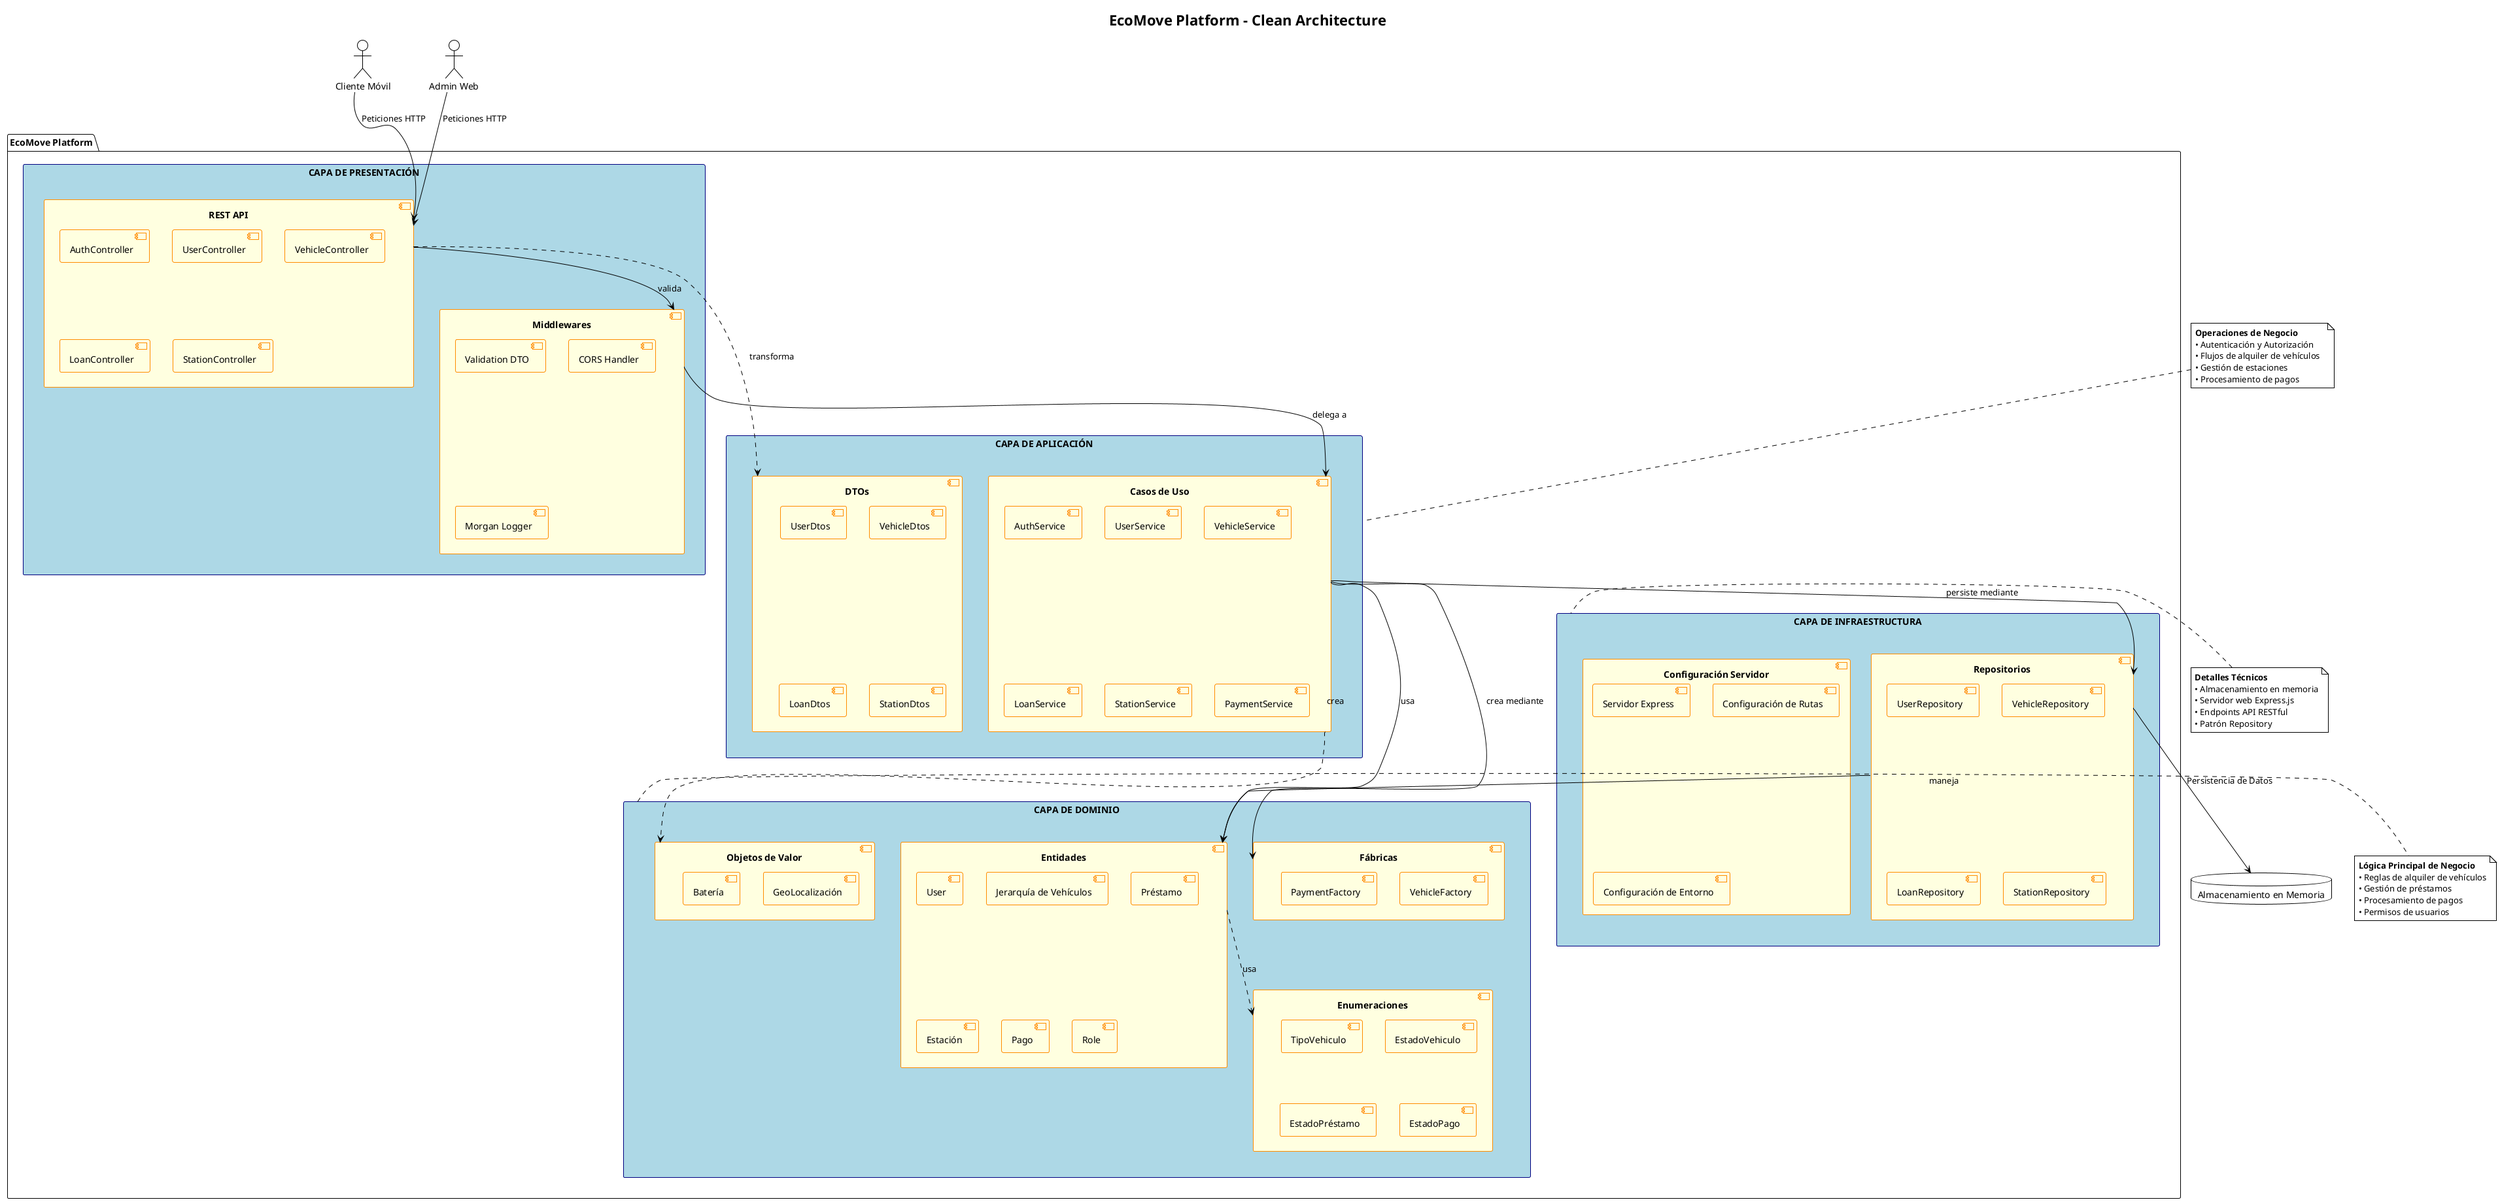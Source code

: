 @startuml EcoMove-Architecture
!theme plain
title EcoMove Platform - Clean Architecture

skinparam rectangle {
    BackgroundColor LightBlue
    BorderColor Navy
}

skinparam component {
    BackgroundColor LightYellow
    BorderColor DarkOrange
}

' Actores externos
actor "Cliente Móvil" as client
actor "Admin Web" as admin
database "Almacenamiento en Memoria" as storage

package "EcoMove Platform" {
    
    ' Capa de Presentación (Adaptadores)
    rectangle "**CAPA DE PRESENTACIÓN**" as presentation {
        component "REST API" as api {
            [AuthController]
            [UserController] 
            [VehicleController]
            [LoanController]
            [StationController]
        }
        
        component "Middlewares" as middleware {
            [Validation DTO]
            [CORS Handler]
            [Morgan Logger]
        }
    }
    
    ' Capa de Aplicación (Casos de Uso)
    rectangle "**CAPA DE APLICACIÓN**" as application {
        component "Casos de Uso" as usecases {
            [AuthService]
            [UserService]
            [VehicleService] 
            [LoanService]
            [StationService]
            [PaymentService]
        }
        
        component "DTOs" as dtos {
            [UserDtos]
            [VehicleDtos]
            [LoanDtos]
            [StationDtos]
        }
    }
    
    ' Capa de Dominio (Lógica de Negocio)
    rectangle "**CAPA DE DOMINIO**" as domain {
        component "Entidades" as entities {
            [User]
            [Jerarquía de Vehículos]
            [Préstamo] 
            [Estación]
            [Pago]
            [Role]
        }
        
        component "Objetos de Valor" as valueobjects {
            [GeoLocalización]
            [Batería]
        }
        
        component "Enumeraciones" as enums {
            [TipoVehiculo]
            [EstadoVehiculo]
            [EstadoPréstamo]
            [EstadoPago]
        }
        
        component "Fábricas" as factories {
            [VehicleFactory]
            [PaymentFactory]
        }
    }
    
    ' Capa de Infraestructura (Adaptadores)
    rectangle "**CAPA DE INFRAESTRUCTURA**" as infrastructure {
        component "Repositorios" as repositories {
            [UserRepository]
            [VehicleRepository]
            [LoanRepository] 
            [StationRepository]
        }
        
        component "Configuración Servidor" as server {
            [Servidor Express]
            [Configuración de Rutas]
            [Configuración de Entorno]
        }
    }
}

' Conexiones externas
client --> api : Peticiones HTTP
admin --> api : Peticiones HTTP
repositories --> storage : Persistencia de Datos

' Conexiones internas  
api --> middleware : valida
middleware --> usecases : delega a
usecases --> entities : usa
usecases --> factories : crea mediante
usecases --> repositories : persiste mediante
repositories --> entities : maneja

' Flujo de datos
api ..> dtos : transforma
usecases ..> valueobjects : crea
entities ..> enums : usa

note right of domain
  **Lógica Principal de Negocio**
  • Reglas de alquiler de vehículos
  • Gestión de préstamos
  • Procesamiento de pagos
  • Permisos de usuarios
end note

note left of infrastructure
  **Detalles Técnicos**
  • Almacenamiento en memoria
  • Servidor web Express.js
  • Endpoints API RESTful
  • Patrón Repository
end note

note top of application
  **Operaciones de Negocio**
  • Autenticación y Autorización
  • Flujos de alquiler de vehículos  
  • Gestión de estaciones
  • Procesamiento de pagos
end note

@enduml